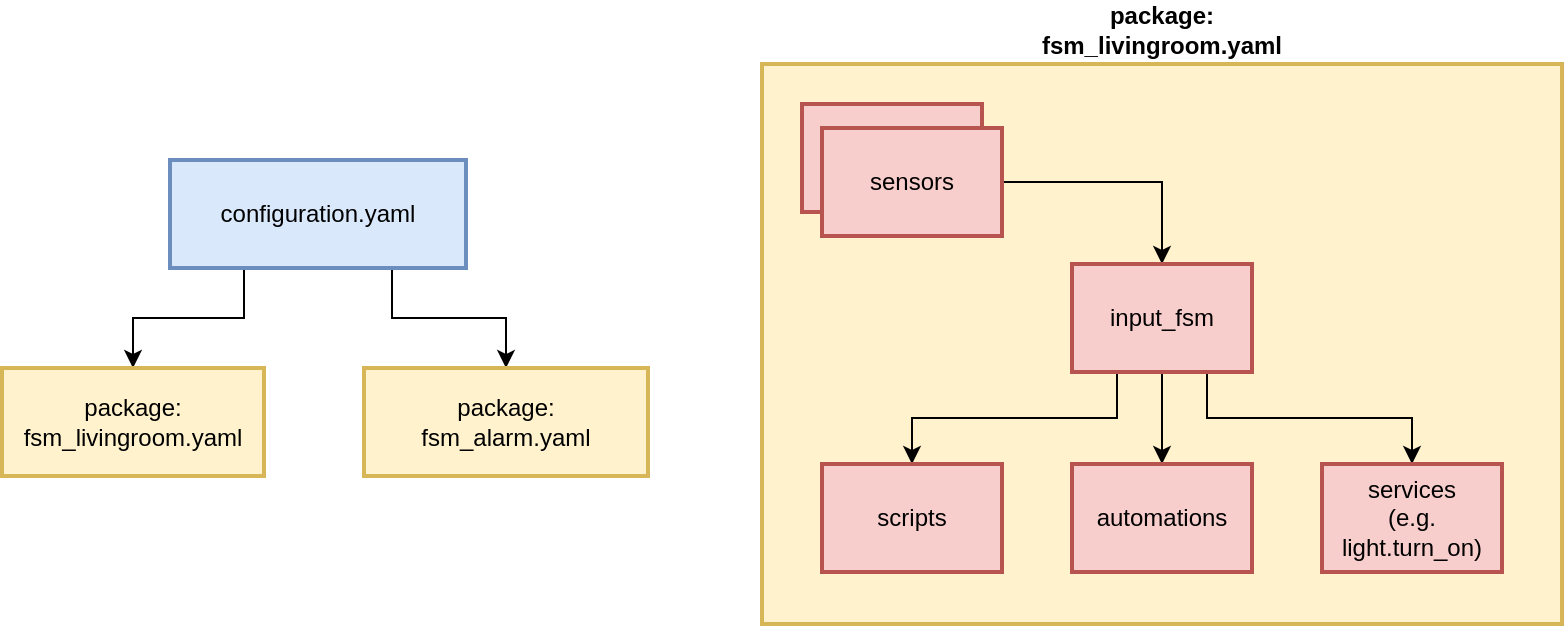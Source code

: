 <mxfile version="28.1.0">
  <diagram id="AbqeYX1ApGPXokCqVA4K" name="Pagina-1">
    <mxGraphModel dx="1278" dy="695" grid="1" gridSize="10" guides="1" tooltips="1" connect="1" arrows="1" fold="1" page="1" pageScale="1" pageWidth="827" pageHeight="1169" math="0" shadow="0">
      <root>
        <mxCell id="0" />
        <mxCell id="1" parent="0" />
        <mxCell id="0eSNXu_fMR41W-sJLn3B-35" style="edgeStyle=orthogonalEdgeStyle;rounded=0;orthogonalLoop=1;jettySize=auto;html=1;exitX=0.75;exitY=1;exitDx=0;exitDy=0;entryX=0.5;entryY=0;entryDx=0;entryDy=0;" edge="1" parent="1" source="3" target="8">
          <mxGeometry relative="1" as="geometry" />
        </mxCell>
        <mxCell id="0eSNXu_fMR41W-sJLn3B-36" style="edgeStyle=orthogonalEdgeStyle;rounded=0;orthogonalLoop=1;jettySize=auto;html=1;exitX=0.25;exitY=1;exitDx=0;exitDy=0;entryX=0.5;entryY=0;entryDx=0;entryDy=0;" edge="1" parent="1" source="3" target="7">
          <mxGeometry relative="1" as="geometry" />
        </mxCell>
        <UserObject label="configuration.yaml" link="https://example.com/introduction" tooltip="Go to Introduction" id="3">
          <mxCell style="whiteSpace=wrap;strokeWidth=2;fillColor=#dae8fc;strokeColor=#6c8ebf;" parent="1" vertex="1">
            <mxGeometry x="104" y="128" width="148" height="54" as="geometry" />
          </mxCell>
        </UserObject>
        <mxCell id="7" value="package:&#xa;fsm_livingroom.yaml" style="whiteSpace=wrap;strokeWidth=2;fillColor=#fff2cc;strokeColor=#d6b656;" parent="1" vertex="1">
          <mxGeometry x="20" y="232" width="131" height="54" as="geometry" />
        </mxCell>
        <mxCell id="8" value="package:&#xa;fsm_alarm.yaml" style="whiteSpace=wrap;strokeWidth=2;fillColor=#fff2cc;strokeColor=#d6b656;" parent="1" vertex="1">
          <mxGeometry x="201" y="232" width="142" height="54" as="geometry" />
        </mxCell>
        <mxCell id="0eSNXu_fMR41W-sJLn3B-30" value="package:&#xa;fsm_livingroom.yaml" style="whiteSpace=wrap;strokeWidth=2;fillColor=#fff2cc;strokeColor=#d6b656;labelPosition=center;verticalLabelPosition=top;align=center;verticalAlign=bottom;fontStyle=1" vertex="1" parent="1">
          <mxGeometry x="400" y="80" width="400" height="280" as="geometry" />
        </mxCell>
        <UserObject label="sensors" link="https://example.com/introduction" tooltip="Go to Introduction" id="0eSNXu_fMR41W-sJLn3B-31">
          <mxCell style="whiteSpace=wrap;strokeWidth=2;fillColor=#f8cecc;strokeColor=#b85450;" vertex="1" parent="1">
            <mxGeometry x="420" y="100" width="90" height="54" as="geometry" />
          </mxCell>
        </UserObject>
        <mxCell id="0eSNXu_fMR41W-sJLn3B-34" style="edgeStyle=orthogonalEdgeStyle;rounded=0;orthogonalLoop=1;jettySize=auto;html=1;exitX=1;exitY=0.5;exitDx=0;exitDy=0;" edge="1" parent="1" source="0eSNXu_fMR41W-sJLn3B-32" target="0eSNXu_fMR41W-sJLn3B-33">
          <mxGeometry relative="1" as="geometry" />
        </mxCell>
        <UserObject label="sensors" link="https://example.com/introduction" tooltip="Go to Introduction" id="0eSNXu_fMR41W-sJLn3B-32">
          <mxCell style="whiteSpace=wrap;strokeWidth=2;fillColor=#f8cecc;strokeColor=#b85450;" vertex="1" parent="1">
            <mxGeometry x="430" y="112" width="90" height="54" as="geometry" />
          </mxCell>
        </UserObject>
        <mxCell id="0eSNXu_fMR41W-sJLn3B-41" style="edgeStyle=orthogonalEdgeStyle;rounded=0;orthogonalLoop=1;jettySize=auto;html=1;exitX=0.25;exitY=1;exitDx=0;exitDy=0;" edge="1" parent="1" source="0eSNXu_fMR41W-sJLn3B-33" target="0eSNXu_fMR41W-sJLn3B-37">
          <mxGeometry relative="1" as="geometry" />
        </mxCell>
        <mxCell id="0eSNXu_fMR41W-sJLn3B-42" style="edgeStyle=orthogonalEdgeStyle;rounded=0;orthogonalLoop=1;jettySize=auto;html=1;exitX=0.5;exitY=1;exitDx=0;exitDy=0;" edge="1" parent="1" source="0eSNXu_fMR41W-sJLn3B-33" target="0eSNXu_fMR41W-sJLn3B-38">
          <mxGeometry relative="1" as="geometry" />
        </mxCell>
        <mxCell id="0eSNXu_fMR41W-sJLn3B-43" style="edgeStyle=orthogonalEdgeStyle;rounded=0;orthogonalLoop=1;jettySize=auto;html=1;exitX=0.75;exitY=1;exitDx=0;exitDy=0;" edge="1" parent="1" source="0eSNXu_fMR41W-sJLn3B-33" target="0eSNXu_fMR41W-sJLn3B-39">
          <mxGeometry relative="1" as="geometry" />
        </mxCell>
        <UserObject label="input_fsm" link="https://example.com/introduction" tooltip="Go to Introduction" id="0eSNXu_fMR41W-sJLn3B-33">
          <mxCell style="whiteSpace=wrap;strokeWidth=2;fillColor=#f8cecc;strokeColor=#b85450;" vertex="1" parent="1">
            <mxGeometry x="555" y="180" width="90" height="54" as="geometry" />
          </mxCell>
        </UserObject>
        <UserObject label="scripts" link="https://example.com/introduction" tooltip="Go to Introduction" id="0eSNXu_fMR41W-sJLn3B-37">
          <mxCell style="whiteSpace=wrap;strokeWidth=2;fillColor=#f8cecc;strokeColor=#b85450;" vertex="1" parent="1">
            <mxGeometry x="430" y="280" width="90" height="54" as="geometry" />
          </mxCell>
        </UserObject>
        <UserObject label="automations" link="https://example.com/introduction" tooltip="Go to Introduction" id="0eSNXu_fMR41W-sJLn3B-38">
          <mxCell style="whiteSpace=wrap;strokeWidth=2;fillColor=#f8cecc;strokeColor=#b85450;" vertex="1" parent="1">
            <mxGeometry x="555" y="280" width="90" height="54" as="geometry" />
          </mxCell>
        </UserObject>
        <UserObject label="services&#xa;(e.g. light.turn_on)" link="https://example.com/introduction" tooltip="Go to Introduction" id="0eSNXu_fMR41W-sJLn3B-39">
          <mxCell style="whiteSpace=wrap;strokeWidth=2;fillColor=#f8cecc;strokeColor=#b85450;" vertex="1" parent="1">
            <mxGeometry x="680" y="280" width="90" height="54" as="geometry" />
          </mxCell>
        </UserObject>
      </root>
    </mxGraphModel>
  </diagram>
</mxfile>
